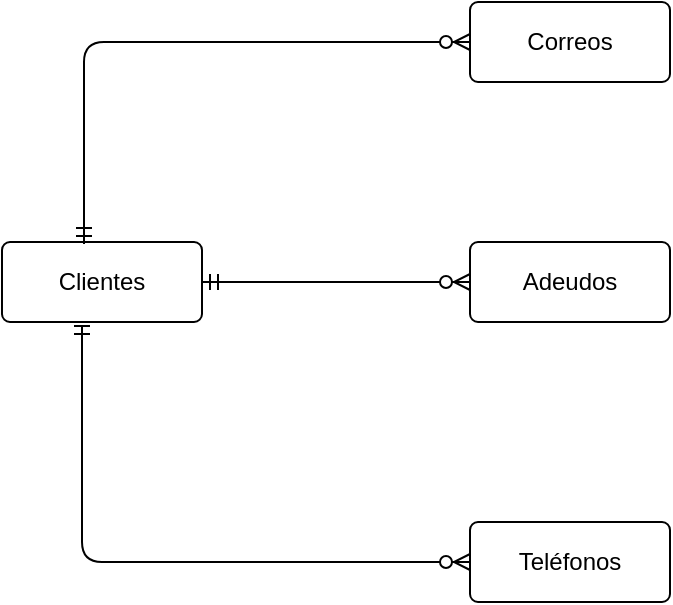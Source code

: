 <mxfile>
    <diagram id="Wek9b6_c1J39fu0kJMwF" name="Page-1">
        <mxGraphModel dx="1130" dy="773" grid="1" gridSize="10" guides="1" tooltips="1" connect="1" arrows="1" fold="1" page="1" pageScale="1" pageWidth="827" pageHeight="1169" math="0" shadow="0">
            <root>
                <mxCell id="0"/>
                <mxCell id="1" parent="0"/>
                <mxCell id="2" value="Clientes" style="rounded=1;arcSize=10;whiteSpace=wrap;html=1;align=center;" vertex="1" parent="1">
                    <mxGeometry x="220" y="290" width="100" height="40" as="geometry"/>
                </mxCell>
                <mxCell id="3" value="Teléfonos" style="rounded=1;arcSize=10;whiteSpace=wrap;html=1;align=center;" vertex="1" parent="1">
                    <mxGeometry x="454" y="430" width="100" height="40" as="geometry"/>
                </mxCell>
                <mxCell id="4" value="Adeudos" style="rounded=1;arcSize=10;whiteSpace=wrap;html=1;align=center;" vertex="1" parent="1">
                    <mxGeometry x="454" y="290" width="100" height="40" as="geometry"/>
                </mxCell>
                <mxCell id="5" value="Correos" style="rounded=1;arcSize=10;whiteSpace=wrap;html=1;align=center;" vertex="1" parent="1">
                    <mxGeometry x="454" y="170" width="100" height="40" as="geometry"/>
                </mxCell>
                <mxCell id="17" value="" style="edgeStyle=orthogonalEdgeStyle;fontSize=12;html=1;endArrow=ERzeroToMany;startArrow=ERmandOne;fontFamily=Helvetica;fontColor=default;jumpStyle=none;exitX=0.41;exitY=0.025;exitDx=0;exitDy=0;exitPerimeter=0;entryX=0;entryY=0.5;entryDx=0;entryDy=0;" edge="1" parent="1" source="2" target="5">
                    <mxGeometry width="100" height="100" relative="1" as="geometry">
                        <mxPoint x="240" y="270" as="sourcePoint"/>
                        <mxPoint x="340" y="170" as="targetPoint"/>
                    </mxGeometry>
                </mxCell>
                <mxCell id="18" value="" style="edgeStyle=orthogonalEdgeStyle;fontSize=12;html=1;endArrow=ERzeroToMany;startArrow=ERmandOne;fontFamily=Helvetica;fontColor=default;jumpStyle=none;entryX=0;entryY=0.5;entryDx=0;entryDy=0;" edge="1" parent="1" target="3">
                    <mxGeometry width="100" height="100" relative="1" as="geometry">
                        <mxPoint x="260" y="340" as="sourcePoint"/>
                        <mxPoint x="433" y="520" as="targetPoint"/>
                        <Array as="points">
                            <mxPoint x="260" y="329"/>
                            <mxPoint x="260" y="480"/>
                        </Array>
                    </mxGeometry>
                </mxCell>
                <mxCell id="21" value="" style="edgeStyle=entityRelationEdgeStyle;fontSize=12;html=1;endArrow=ERzeroToMany;startArrow=ERmandOne;fontFamily=Helvetica;fontColor=default;jumpStyle=none;entryX=0;entryY=0.5;entryDx=0;entryDy=0;exitX=1;exitY=0.5;exitDx=0;exitDy=0;" edge="1" parent="1" source="2" target="4">
                    <mxGeometry width="100" height="100" relative="1" as="geometry">
                        <mxPoint x="520" y="440" as="sourcePoint"/>
                        <mxPoint x="620" y="340" as="targetPoint"/>
                    </mxGeometry>
                </mxCell>
            </root>
        </mxGraphModel>
    </diagram>
</mxfile>